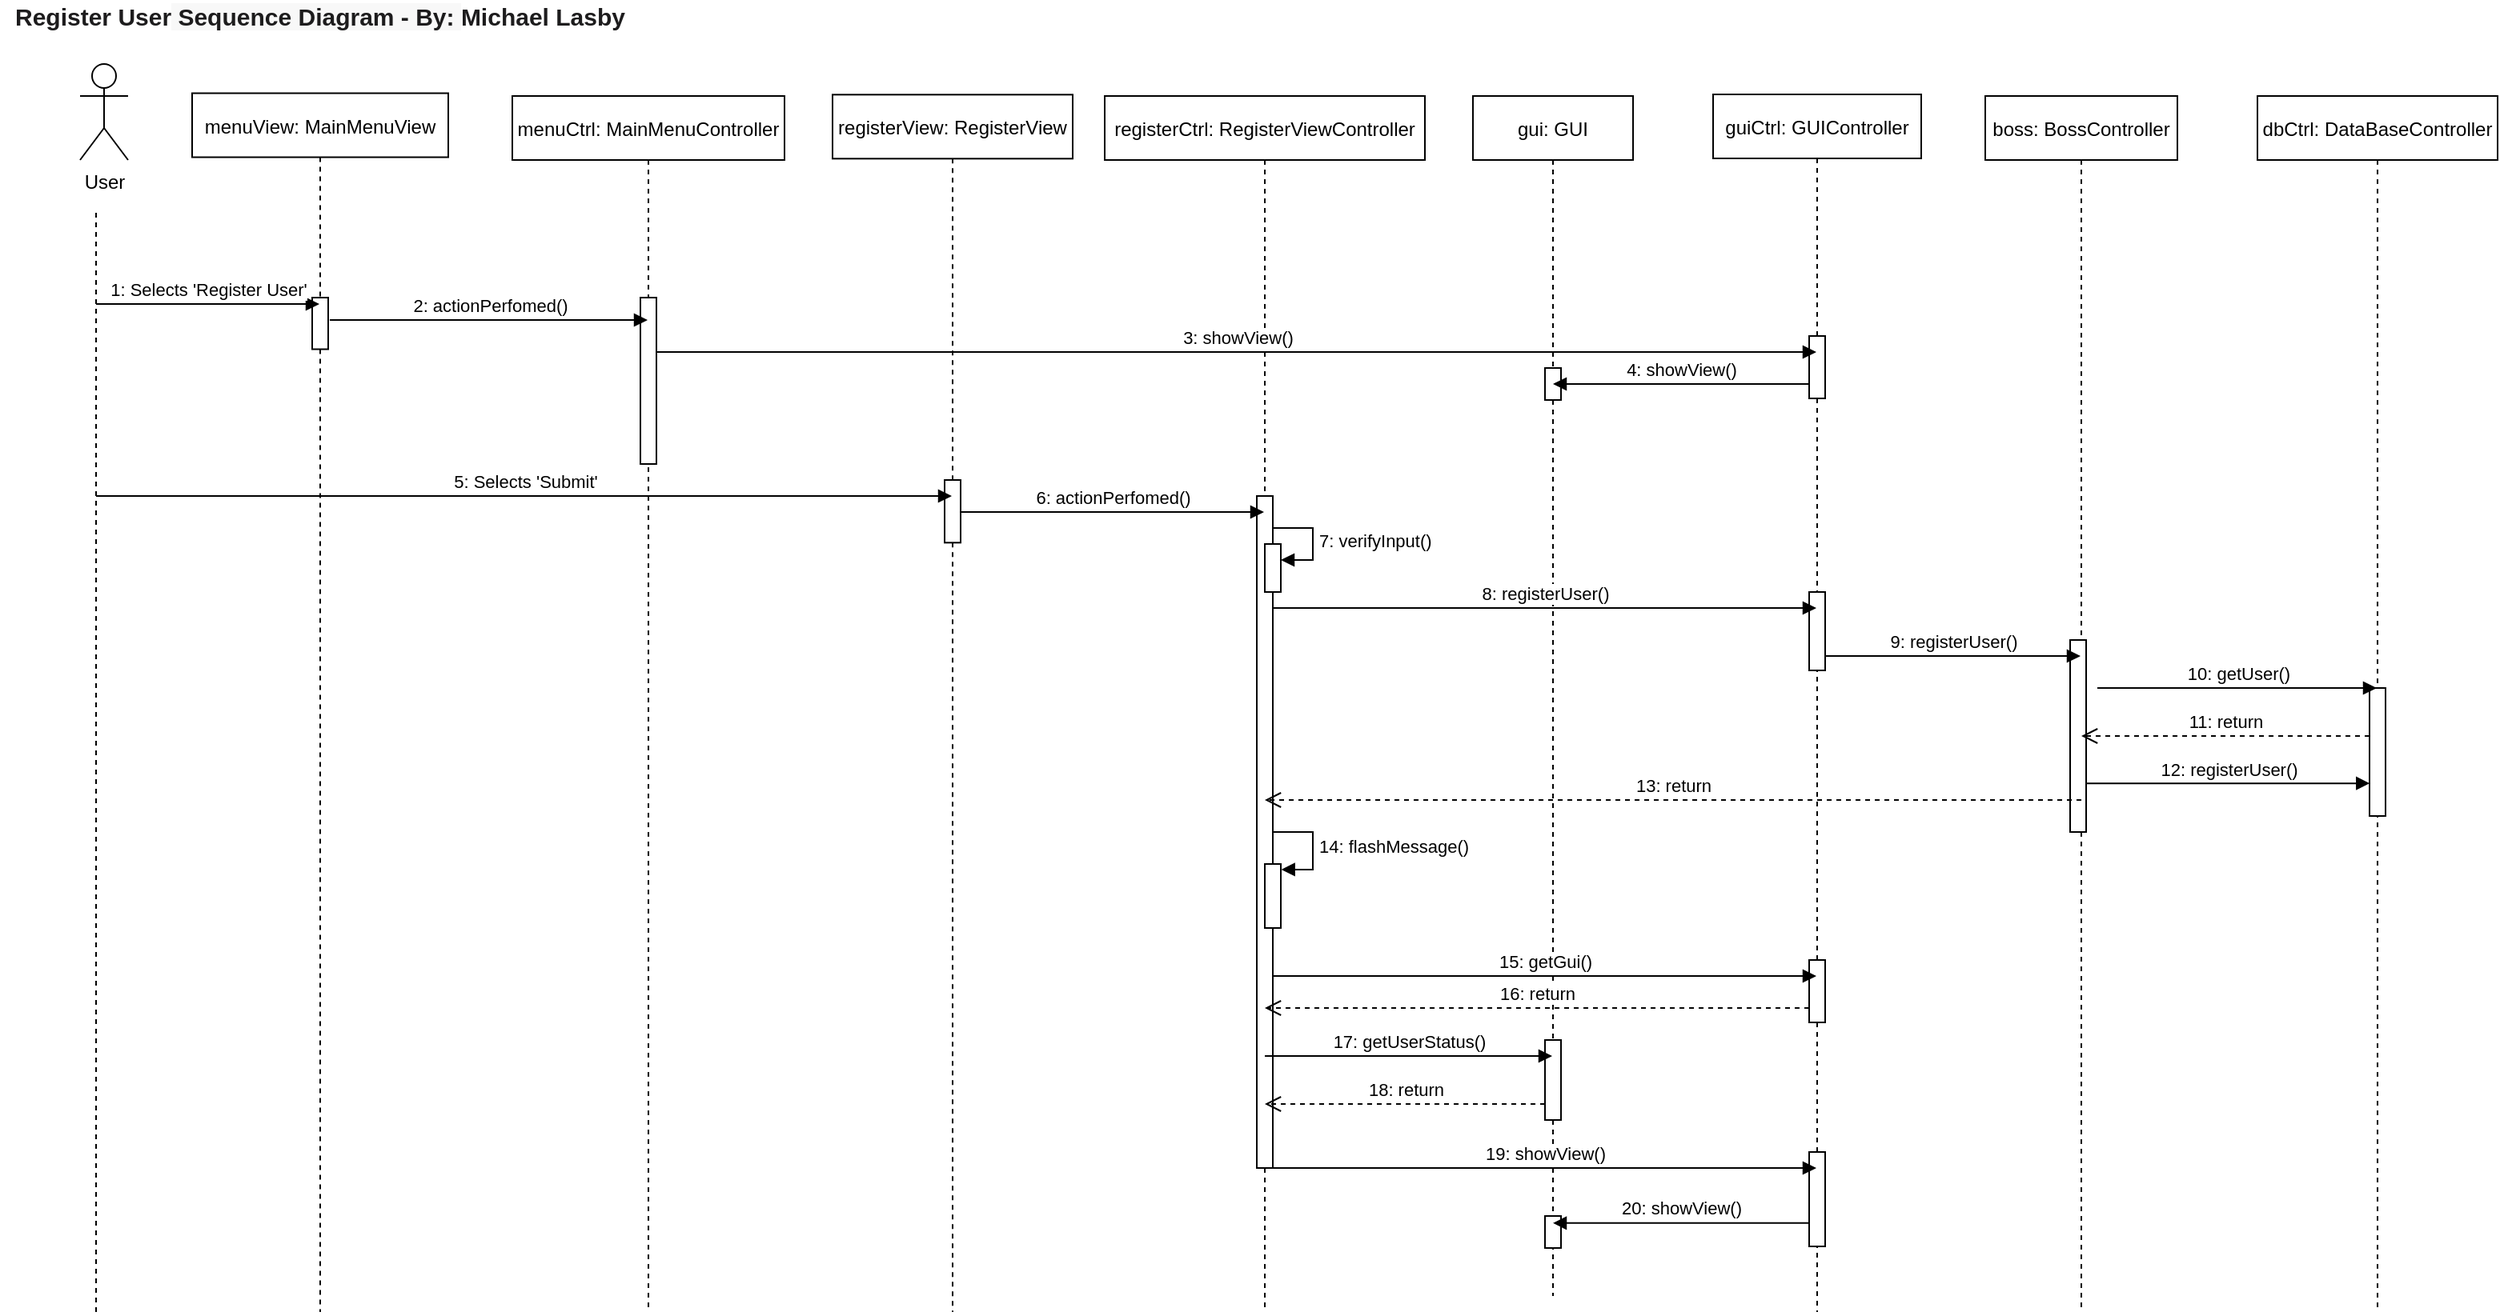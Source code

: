 <mxfile version="13.10.1" type="device"><diagram id="WGJ9jaAfTFGi4n7QGkkI" name="Page-1"><mxGraphModel dx="3462" dy="486" grid="1" gridSize="10" guides="1" tooltips="1" connect="1" arrows="1" fold="1" page="1" pageScale="1" pageWidth="827" pageHeight="1169" math="0" shadow="0"><root><mxCell id="0"/><mxCell id="1" parent="0"/><mxCell id="2" value="gui: GUI" style="shape=umlLifeline;perimeter=lifelinePerimeter;container=1;collapsible=0;recursiveResize=0;rounded=0;shadow=0;strokeWidth=1;" parent="1" vertex="1"><mxGeometry x="-940" y="80" width="100" height="750" as="geometry"/></mxCell><mxCell id="3" value="" style="html=1;points=[];perimeter=orthogonalPerimeter;" parent="2" vertex="1"><mxGeometry x="45" y="590" width="10" height="50" as="geometry"/></mxCell><mxCell id="4" value="" style="html=1;points=[];perimeter=orthogonalPerimeter;" parent="2" vertex="1"><mxGeometry x="45" y="170" width="10" height="20" as="geometry"/></mxCell><mxCell id="5" value="" style="html=1;points=[];perimeter=orthogonalPerimeter;" parent="2" vertex="1"><mxGeometry x="45" y="700" width="10" height="20" as="geometry"/></mxCell><mxCell id="6" value="boss: BossController" style="shape=umlLifeline;perimeter=lifelinePerimeter;container=1;collapsible=0;recursiveResize=0;rounded=0;shadow=0;strokeWidth=1;" parent="1" vertex="1"><mxGeometry x="-620" y="80" width="120" height="760" as="geometry"/></mxCell><mxCell id="7" value="" style="html=1;points=[];perimeter=orthogonalPerimeter;" parent="6" vertex="1"><mxGeometry x="53" y="340" width="10" height="120" as="geometry"/></mxCell><mxCell id="8" value="dbCtrl: DataBaseController" style="shape=umlLifeline;perimeter=lifelinePerimeter;container=1;collapsible=0;recursiveResize=0;rounded=0;shadow=0;strokeWidth=1;" parent="1" vertex="1"><mxGeometry x="-450" y="80" width="150" height="760" as="geometry"/></mxCell><mxCell id="9" value="" style="html=1;points=[];perimeter=orthogonalPerimeter;" parent="8" vertex="1"><mxGeometry x="70" y="370" width="10" height="80" as="geometry"/></mxCell><mxCell id="10" value="menuView: MainMenuView" style="shape=umlLifeline;perimeter=lifelinePerimeter;container=1;collapsible=0;recursiveResize=0;rounded=0;shadow=0;strokeWidth=1;" parent="1" vertex="1"><mxGeometry x="-1740" y="78.26" width="160" height="761.74" as="geometry"/></mxCell><mxCell id="11" value="" style="points=[];perimeter=orthogonalPerimeter;rounded=0;shadow=0;strokeWidth=1;" parent="10" vertex="1"><mxGeometry x="75" y="127.74" width="10" height="32.26" as="geometry"/></mxCell><mxCell id="12" value="menuCtrl: MainMenuController" style="shape=umlLifeline;perimeter=lifelinePerimeter;container=1;collapsible=0;recursiveResize=0;rounded=0;shadow=0;strokeWidth=1;" parent="1" vertex="1"><mxGeometry x="-1540" y="80" width="170" height="760" as="geometry"/></mxCell><mxCell id="13" value="" style="points=[];perimeter=orthogonalPerimeter;rounded=0;shadow=0;strokeWidth=1;" parent="12" vertex="1"><mxGeometry x="80" y="126" width="10" height="104" as="geometry"/></mxCell><mxCell id="14" value="registerView: RegisterView" style="shape=umlLifeline;perimeter=lifelinePerimeter;container=1;collapsible=0;recursiveResize=0;rounded=0;shadow=0;strokeWidth=1;" parent="1" vertex="1"><mxGeometry x="-1340" y="79.17" width="150" height="760.83" as="geometry"/></mxCell><mxCell id="15" value="" style="html=1;points=[];perimeter=orthogonalPerimeter;" parent="14" vertex="1"><mxGeometry x="70" y="240.83" width="10" height="39.17" as="geometry"/></mxCell><mxCell id="16" value="registerCtrl: RegisterViewController" style="shape=umlLifeline;perimeter=lifelinePerimeter;container=0;collapsible=0;recursiveResize=0;rounded=0;shadow=0;strokeWidth=1;" parent="1" vertex="1"><mxGeometry x="-1170" y="80" width="200" height="760" as="geometry"/></mxCell><mxCell id="17" value="" style="endArrow=none;html=1;dashed=1;" parent="1" edge="1"><mxGeometry width="50" height="50" relative="1" as="geometry"><mxPoint x="-1800" y="840" as="sourcePoint"/><mxPoint x="-1800" y="150" as="targetPoint"/></mxGeometry></mxCell><mxCell id="18" value="User" style="shape=umlActor;html=1;verticalLabelPosition=bottom;verticalAlign=top;align=center;" parent="1" vertex="1"><mxGeometry x="-1810" y="60" width="30" height="60" as="geometry"/></mxCell><mxCell id="19" value="guiCtrl: GUIController" style="shape=umlLifeline;perimeter=lifelinePerimeter;container=1;collapsible=0;recursiveResize=0;rounded=0;shadow=0;strokeWidth=1;" parent="1" vertex="1"><mxGeometry x="-790" y="79" width="130" height="761" as="geometry"/></mxCell><mxCell id="20" value="" style="html=1;points=[];perimeter=orthogonalPerimeter;" parent="19" vertex="1"><mxGeometry x="60" y="151" width="10" height="39" as="geometry"/></mxCell><mxCell id="21" value="" style="html=1;points=[];perimeter=orthogonalPerimeter;" parent="19" vertex="1"><mxGeometry x="60" y="311" width="10" height="49" as="geometry"/></mxCell><mxCell id="22" value="" style="html=1;points=[];perimeter=orthogonalPerimeter;" parent="19" vertex="1"><mxGeometry x="60" y="541" width="10" height="39" as="geometry"/></mxCell><mxCell id="23" value="" style="html=1;points=[];perimeter=orthogonalPerimeter;" parent="19" vertex="1"><mxGeometry x="60" y="661" width="10" height="59" as="geometry"/></mxCell><mxCell id="24" value="1: Selects 'Register User'" style="html=1;verticalAlign=bottom;endArrow=block;" parent="1" target="10" edge="1"><mxGeometry width="80" relative="1" as="geometry"><mxPoint x="-1800" y="210" as="sourcePoint"/><mxPoint x="-1720" y="210" as="targetPoint"/></mxGeometry></mxCell><mxCell id="25" value="5: Selects 'Submit'" style="html=1;verticalAlign=bottom;endArrow=block;" parent="1" target="14" edge="1"><mxGeometry width="80" relative="1" as="geometry"><mxPoint x="-1800" y="330" as="sourcePoint"/><mxPoint x="-1720" y="330" as="targetPoint"/></mxGeometry></mxCell><mxCell id="26" value="" style="html=1;points=[];perimeter=orthogonalPerimeter;" parent="1" vertex="1"><mxGeometry x="-1075" y="330" width="10" height="420" as="geometry"/></mxCell><mxCell id="27" value="6: actionPerfomed()" style="html=1;verticalAlign=bottom;endArrow=block;" parent="1" target="16" edge="1"><mxGeometry width="80" relative="1" as="geometry"><mxPoint x="-1260" y="340" as="sourcePoint"/><mxPoint x="-1180" y="340" as="targetPoint"/></mxGeometry></mxCell><mxCell id="28" value="8: registerUser()" style="html=1;verticalAlign=bottom;endArrow=block;" parent="1" target="19" edge="1"><mxGeometry width="80" relative="1" as="geometry"><mxPoint x="-1065" y="400" as="sourcePoint"/><mxPoint x="-985" y="400" as="targetPoint"/></mxGeometry></mxCell><mxCell id="29" value="9: registerUser()" style="html=1;verticalAlign=bottom;endArrow=block;" parent="1" target="6" edge="1"><mxGeometry width="80" relative="1" as="geometry"><mxPoint x="-720" y="430" as="sourcePoint"/><mxPoint x="-640" y="430" as="targetPoint"/></mxGeometry></mxCell><mxCell id="30" value="10: getUser()" style="html=1;verticalAlign=bottom;endArrow=block;" parent="1" target="8" edge="1"><mxGeometry width="80" relative="1" as="geometry"><mxPoint x="-550" y="450" as="sourcePoint"/><mxPoint x="-480" y="450" as="targetPoint"/></mxGeometry></mxCell><mxCell id="31" value="11: return" style="html=1;verticalAlign=bottom;endArrow=open;dashed=1;endSize=8;" parent="1" target="6" edge="1"><mxGeometry relative="1" as="geometry"><mxPoint x="-380" y="480" as="sourcePoint"/><mxPoint x="-460" y="480" as="targetPoint"/></mxGeometry></mxCell><mxCell id="32" value="12: registerUser()" style="html=1;verticalAlign=bottom;endArrow=block;entryX=0.014;entryY=0.745;entryDx=0;entryDy=0;entryPerimeter=0;" parent="1" source="7" target="9" edge="1"><mxGeometry width="80" relative="1" as="geometry"><mxPoint x="-550" y="510" as="sourcePoint"/><mxPoint x="-480" y="510" as="targetPoint"/></mxGeometry></mxCell><mxCell id="33" value="13: return" style="html=1;verticalAlign=bottom;endArrow=open;dashed=1;endSize=8;" parent="1" target="16" edge="1"><mxGeometry relative="1" as="geometry"><mxPoint x="-560" y="520" as="sourcePoint"/><mxPoint x="-640" y="520" as="targetPoint"/></mxGeometry></mxCell><mxCell id="34" value="" style="html=1;points=[];perimeter=orthogonalPerimeter;" parent="1" vertex="1"><mxGeometry x="-1070" y="560" width="10" height="40" as="geometry"/></mxCell><mxCell id="35" value="14: flashMessage()" style="edgeStyle=orthogonalEdgeStyle;html=1;align=left;spacingLeft=2;endArrow=block;rounded=0;entryX=1.034;entryY=0.087;entryDx=0;entryDy=0;entryPerimeter=0;" parent="1" target="34" edge="1"><mxGeometry relative="1" as="geometry"><mxPoint x="-1065" y="540.0" as="sourcePoint"/><Array as="points"><mxPoint x="-1040" y="540"/><mxPoint x="-1040" y="564"/></Array></mxGeometry></mxCell><mxCell id="36" value="2: actionPerfomed()" style="html=1;verticalAlign=bottom;endArrow=block;" parent="1" target="12" edge="1"><mxGeometry width="80" relative="1" as="geometry"><mxPoint x="-1654" y="220" as="sourcePoint"/><mxPoint x="-1574" y="220" as="targetPoint"/></mxGeometry></mxCell><mxCell id="37" value="15: getGui()" style="html=1;verticalAlign=bottom;endArrow=block;" parent="1" target="19" edge="1"><mxGeometry width="80" relative="1" as="geometry"><mxPoint x="-1065" y="630" as="sourcePoint"/><mxPoint x="-985" y="630" as="targetPoint"/></mxGeometry></mxCell><mxCell id="38" value="16: return" style="html=1;verticalAlign=bottom;endArrow=open;dashed=1;endSize=8;" parent="1" target="16" edge="1"><mxGeometry relative="1" as="geometry"><mxPoint x="-730" y="650" as="sourcePoint"/><mxPoint x="-810" y="650" as="targetPoint"/></mxGeometry></mxCell><mxCell id="39" value="17: getUserStatus()" style="html=1;verticalAlign=bottom;endArrow=block;" parent="1" target="2" edge="1"><mxGeometry width="80" relative="1" as="geometry"><mxPoint x="-1070" y="680" as="sourcePoint"/><mxPoint x="-990" y="680" as="targetPoint"/></mxGeometry></mxCell><mxCell id="40" value="18: return" style="html=1;verticalAlign=bottom;endArrow=open;dashed=1;endSize=8;" parent="1" source="3" target="16" edge="1"><mxGeometry relative="1" as="geometry"><mxPoint x="-900" y="710" as="sourcePoint"/><mxPoint x="-970" y="710" as="targetPoint"/><Array as="points"><mxPoint x="-940" y="710"/></Array></mxGeometry></mxCell><mxCell id="41" value="19: showView()" style="html=1;verticalAlign=bottom;endArrow=block;" parent="1" target="19" edge="1"><mxGeometry width="80" relative="1" as="geometry"><mxPoint x="-1065" y="750" as="sourcePoint"/><mxPoint x="-985" y="750" as="targetPoint"/></mxGeometry></mxCell><mxCell id="42" value="3: showView()" style="html=1;verticalAlign=bottom;endArrow=block;" parent="1" target="19" edge="1"><mxGeometry width="80" relative="1" as="geometry"><mxPoint x="-1450" y="240" as="sourcePoint"/><mxPoint x="-1370" y="240" as="targetPoint"/></mxGeometry></mxCell><mxCell id="43" value="4: showView()" style="html=1;verticalAlign=bottom;endArrow=block;" parent="1" target="2" edge="1"><mxGeometry x="0.001" width="80" relative="1" as="geometry"><mxPoint x="-730" y="260" as="sourcePoint"/><mxPoint x="-650" y="260" as="targetPoint"/><Array as="points"><mxPoint x="-800" y="260"/></Array><mxPoint as="offset"/></mxGeometry></mxCell><mxCell id="44" value="20: showView()" style="html=1;verticalAlign=bottom;endArrow=block;exitX=-0.04;exitY=0.753;exitDx=0;exitDy=0;exitPerimeter=0;" parent="1" source="23" target="2" edge="1"><mxGeometry width="80" relative="1" as="geometry"><mxPoint x="-880" y="670" as="sourcePoint"/><mxPoint x="-800" y="670" as="targetPoint"/></mxGeometry></mxCell><mxCell id="45" value="7: verifyInput()" style="edgeStyle=orthogonalEdgeStyle;html=1;align=left;spacingLeft=2;endArrow=block;rounded=0;entryX=1;entryY=0;" parent="1" edge="1"><mxGeometry relative="1" as="geometry"><mxPoint x="-1065" y="350" as="sourcePoint"/><Array as="points"><mxPoint x="-1040" y="350"/></Array><mxPoint x="-1060" y="370" as="targetPoint"/></mxGeometry></mxCell><mxCell id="46" value="" style="html=1;points=[];perimeter=orthogonalPerimeter;" parent="1" vertex="1"><mxGeometry x="-1070" y="360" width="10" height="30" as="geometry"/></mxCell><mxCell id="5Rqnhg_LhmFu24CbKxP8-46" value="&lt;b style=&quot;box-sizing: inherit ; color: rgb(29 , 28 , 29) ; font-family: , &amp;#34;applelogo&amp;#34; , sans-serif ; font-size: 15px ; text-align: left ; background-color: rgb(248 , 248 , 248)&quot;&gt;&lt;b style=&quot;box-sizing: inherit ; font-family: , &amp;#34;applelogo&amp;#34; , sans-serif ; background-color: rgb(255 , 255 , 255)&quot;&gt;Register User&lt;/b&gt;&amp;nbsp;Sequence Diagram - By:&amp;nbsp;&lt;/b&gt;&lt;b style=&quot;box-sizing: inherit ; color: rgb(29 , 28 , 29) ; font-family: , &amp;#34;applelogo&amp;#34; , sans-serif ; font-size: 15px ; text-align: left ; background-color: rgb(255 , 255 , 255)&quot;&gt;Michael Lasby&lt;/b&gt;" style="text;html=1;strokeColor=none;fillColor=none;align=center;verticalAlign=middle;whiteSpace=wrap;rounded=0;" vertex="1" parent="1"><mxGeometry x="-1860" y="20" width="400" height="20" as="geometry"/></mxCell></root></mxGraphModel></diagram></mxfile>